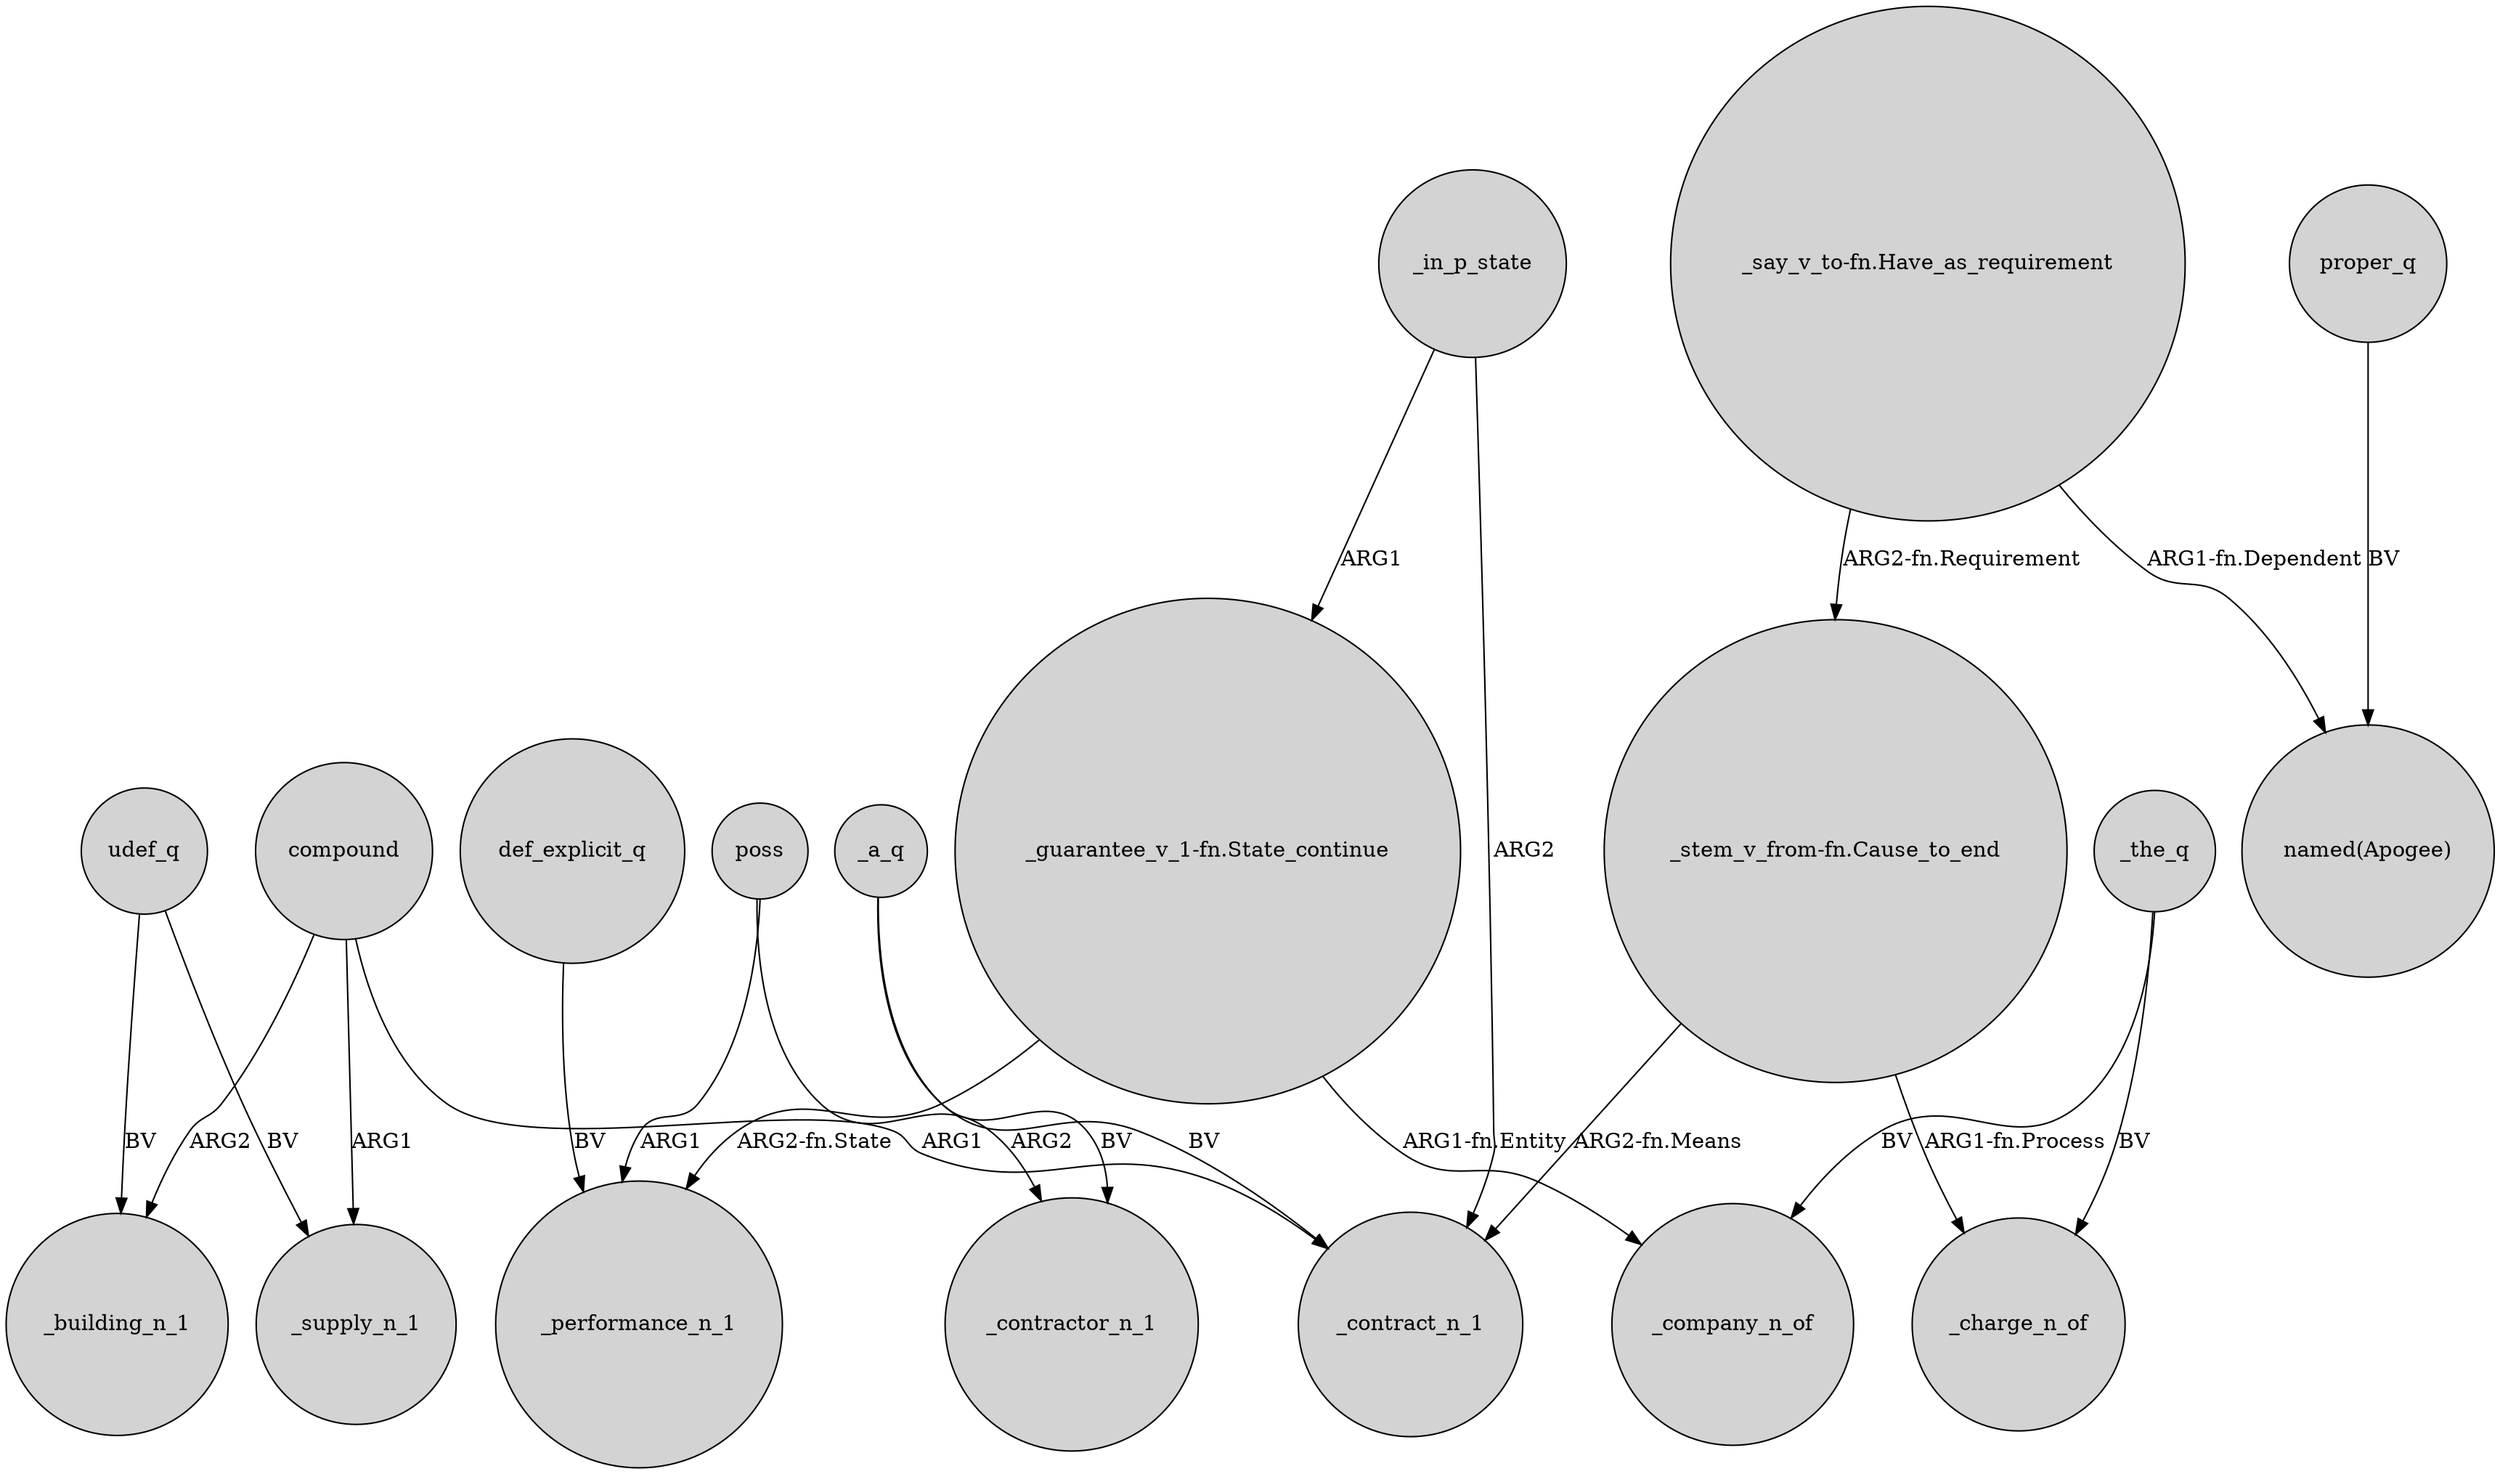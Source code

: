 digraph {
	node [shape=circle style=filled]
	poss -> _contractor_n_1 [label=ARG2]
	compound -> _contract_n_1 [label=ARG1]
	"_guarantee_v_1-fn.State_continue" -> _performance_n_1 [label="ARG2-fn.State"]
	_the_q -> _charge_n_of [label=BV]
	"_guarantee_v_1-fn.State_continue" -> _company_n_of [label="ARG1-fn.Entity"]
	udef_q -> _building_n_1 [label=BV]
	"_say_v_to-fn.Have_as_requirement" -> "named(Apogee)" [label="ARG1-fn.Dependent"]
	_in_p_state -> "_guarantee_v_1-fn.State_continue" [label=ARG1]
	compound -> _supply_n_1 [label=ARG1]
	_a_q -> _contract_n_1 [label=BV]
	udef_q -> _supply_n_1 [label=BV]
	"_stem_v_from-fn.Cause_to_end" -> _charge_n_of [label="ARG1-fn.Process"]
	"_stem_v_from-fn.Cause_to_end" -> _contract_n_1 [label="ARG2-fn.Means"]
	_a_q -> _contractor_n_1 [label=BV]
	def_explicit_q -> _performance_n_1 [label=BV]
	_in_p_state -> _contract_n_1 [label=ARG2]
	poss -> _performance_n_1 [label=ARG1]
	proper_q -> "named(Apogee)" [label=BV]
	"_say_v_to-fn.Have_as_requirement" -> "_stem_v_from-fn.Cause_to_end" [label="ARG2-fn.Requirement"]
	compound -> _building_n_1 [label=ARG2]
	_the_q -> _company_n_of [label=BV]
}
